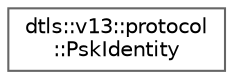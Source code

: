 digraph "Graphical Class Hierarchy"
{
 // LATEX_PDF_SIZE
  bgcolor="transparent";
  edge [fontname=Helvetica,fontsize=10,labelfontname=Helvetica,labelfontsize=10];
  node [fontname=Helvetica,fontsize=10,shape=box,height=0.2,width=0.4];
  rankdir="LR";
  Node0 [id="Node000000",label="dtls::v13::protocol\l::PskIdentity",height=0.2,width=0.4,color="grey40", fillcolor="white", style="filled",URL="$structdtls_1_1v13_1_1protocol_1_1PskIdentity.html",tooltip=" "];
}
